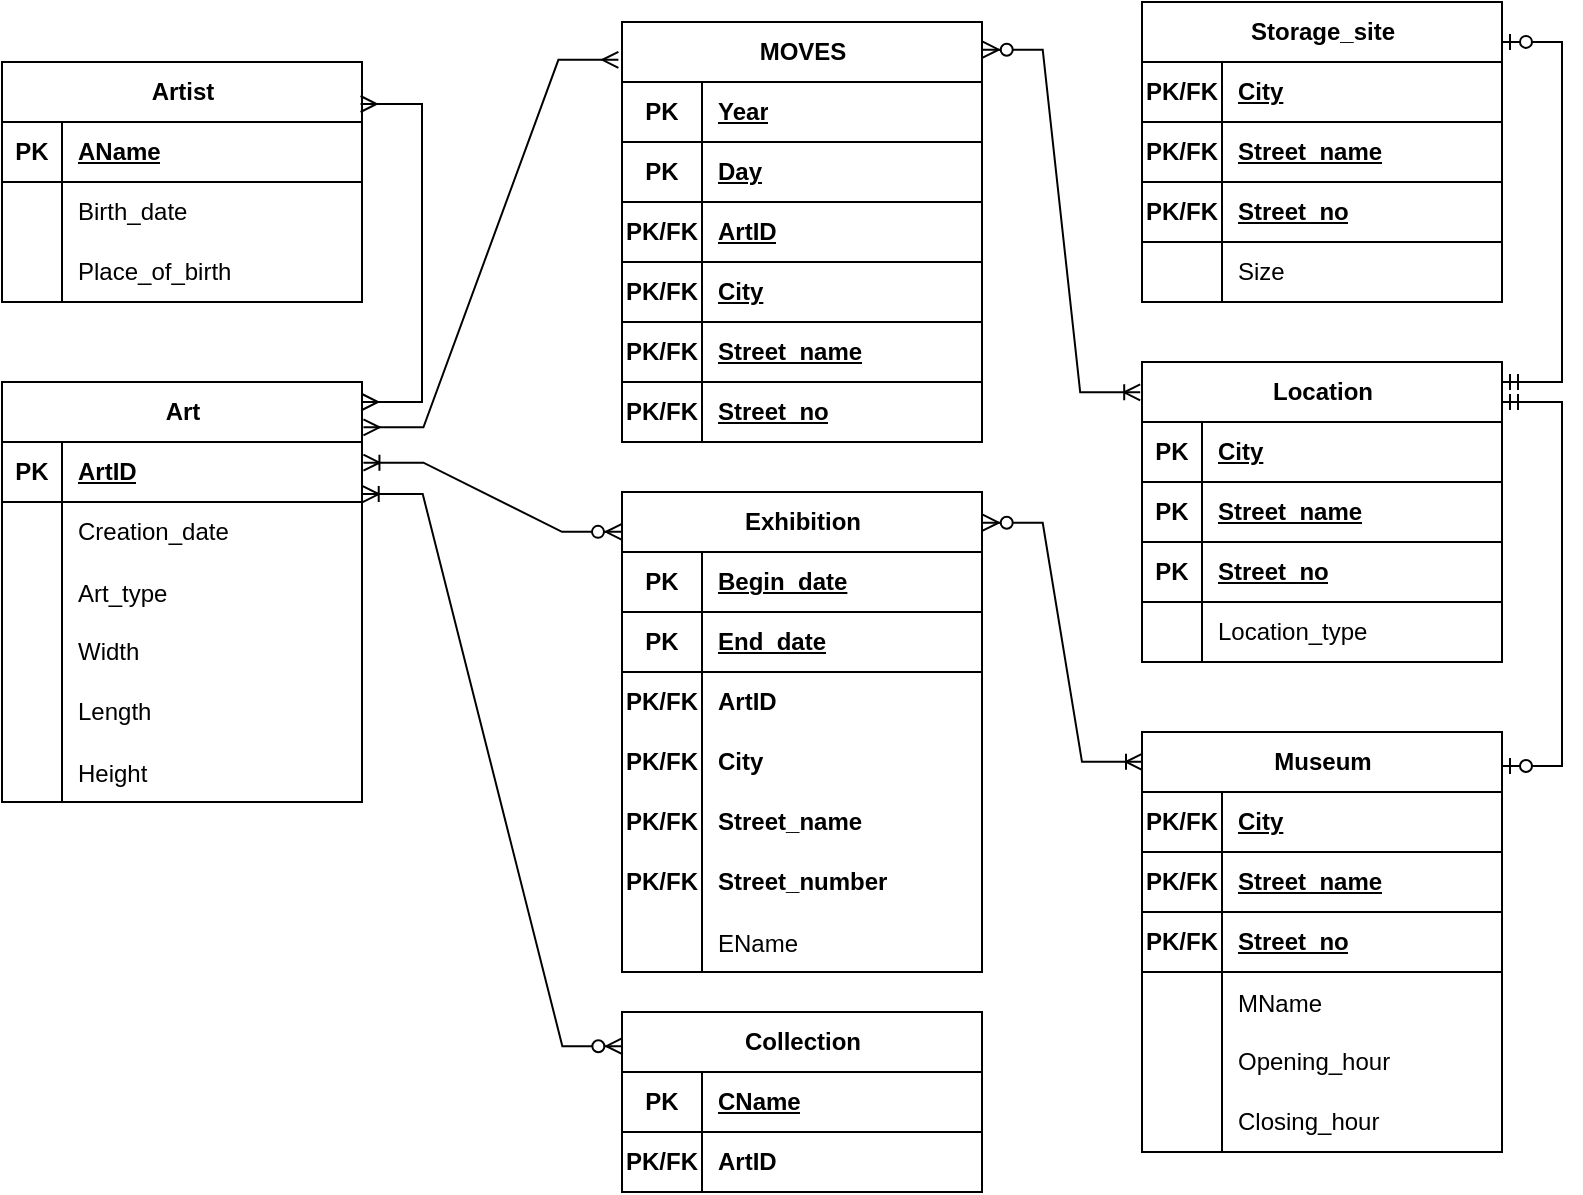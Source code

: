 <mxfile version="21.0.2" type="device"><diagram id="R2lEEEUBdFMjLlhIrx00" name="Page-1"><mxGraphModel dx="1675" dy="957" grid="1" gridSize="10" guides="1" tooltips="1" connect="1" arrows="1" fold="1" page="1" pageScale="1" pageWidth="850" pageHeight="1100" math="0" shadow="0" extFonts="Permanent Marker^https://fonts.googleapis.com/css?family=Permanent+Marker"><root><mxCell id="0"/><mxCell id="1" parent="0"/><mxCell id="SCMcc7ZDyNzQDwNIRmyU-2" value="Art" style="shape=table;startSize=30;container=1;collapsible=1;childLayout=tableLayout;fixedRows=1;rowLines=0;fontStyle=1;align=center;resizeLast=1;html=1;" parent="1" vertex="1"><mxGeometry x="50" y="260" width="180" height="210" as="geometry"/></mxCell><mxCell id="SCMcc7ZDyNzQDwNIRmyU-3" value="" style="shape=tableRow;horizontal=0;startSize=0;swimlaneHead=0;swimlaneBody=0;fillColor=none;collapsible=0;dropTarget=0;points=[[0,0.5],[1,0.5]];portConstraint=eastwest;top=0;left=0;right=0;bottom=1;" parent="SCMcc7ZDyNzQDwNIRmyU-2" vertex="1"><mxGeometry y="30" width="180" height="30" as="geometry"/></mxCell><mxCell id="SCMcc7ZDyNzQDwNIRmyU-4" value="PK" style="shape=partialRectangle;connectable=0;fillColor=none;top=0;left=0;bottom=0;right=0;fontStyle=1;overflow=hidden;whiteSpace=wrap;html=1;" parent="SCMcc7ZDyNzQDwNIRmyU-3" vertex="1"><mxGeometry width="30" height="30" as="geometry"><mxRectangle width="30" height="30" as="alternateBounds"/></mxGeometry></mxCell><mxCell id="SCMcc7ZDyNzQDwNIRmyU-5" value="ArtID" style="shape=partialRectangle;connectable=0;fillColor=none;top=0;left=0;bottom=0;right=0;align=left;spacingLeft=6;fontStyle=5;overflow=hidden;whiteSpace=wrap;html=1;" parent="SCMcc7ZDyNzQDwNIRmyU-3" vertex="1"><mxGeometry x="30" width="150" height="30" as="geometry"><mxRectangle width="150" height="30" as="alternateBounds"/></mxGeometry></mxCell><mxCell id="SCMcc7ZDyNzQDwNIRmyU-9" value="" style="shape=tableRow;horizontal=0;startSize=0;swimlaneHead=0;swimlaneBody=0;fillColor=none;collapsible=0;dropTarget=0;points=[[0,0.5],[1,0.5]];portConstraint=eastwest;top=0;left=0;right=0;bottom=0;" parent="SCMcc7ZDyNzQDwNIRmyU-2" vertex="1"><mxGeometry y="60" width="180" height="30" as="geometry"/></mxCell><mxCell id="SCMcc7ZDyNzQDwNIRmyU-10" value="" style="shape=partialRectangle;connectable=0;fillColor=none;top=0;left=0;bottom=0;right=0;editable=1;overflow=hidden;whiteSpace=wrap;html=1;" parent="SCMcc7ZDyNzQDwNIRmyU-9" vertex="1"><mxGeometry width="30" height="30" as="geometry"><mxRectangle width="30" height="30" as="alternateBounds"/></mxGeometry></mxCell><mxCell id="SCMcc7ZDyNzQDwNIRmyU-11" value="Creation_date" style="shape=partialRectangle;connectable=0;fillColor=none;top=0;left=0;bottom=0;right=0;align=left;spacingLeft=6;overflow=hidden;whiteSpace=wrap;html=1;" parent="SCMcc7ZDyNzQDwNIRmyU-9" vertex="1"><mxGeometry x="30" width="150" height="30" as="geometry"><mxRectangle width="150" height="30" as="alternateBounds"/></mxGeometry></mxCell><mxCell id="8G0rY8Gr3fC_WuvOfnWB-109" value="" style="shape=tableRow;horizontal=0;startSize=0;swimlaneHead=0;swimlaneBody=0;fillColor=none;collapsible=0;dropTarget=0;points=[[0,0.5],[1,0.5]];portConstraint=eastwest;top=0;left=0;right=0;bottom=0;" vertex="1" parent="SCMcc7ZDyNzQDwNIRmyU-2"><mxGeometry y="90" width="180" height="30" as="geometry"/></mxCell><mxCell id="8G0rY8Gr3fC_WuvOfnWB-110" value="" style="shape=partialRectangle;connectable=0;fillColor=none;top=0;left=0;bottom=0;right=0;editable=1;overflow=hidden;" vertex="1" parent="8G0rY8Gr3fC_WuvOfnWB-109"><mxGeometry width="30" height="30" as="geometry"><mxRectangle width="30" height="30" as="alternateBounds"/></mxGeometry></mxCell><mxCell id="8G0rY8Gr3fC_WuvOfnWB-111" value="Art_type" style="shape=partialRectangle;connectable=0;fillColor=none;top=0;left=0;bottom=0;right=0;align=left;spacingLeft=6;overflow=hidden;" vertex="1" parent="8G0rY8Gr3fC_WuvOfnWB-109"><mxGeometry x="30" width="150" height="30" as="geometry"><mxRectangle width="150" height="30" as="alternateBounds"/></mxGeometry></mxCell><mxCell id="SCMcc7ZDyNzQDwNIRmyU-12" value="" style="shape=tableRow;horizontal=0;startSize=0;swimlaneHead=0;swimlaneBody=0;fillColor=none;collapsible=0;dropTarget=0;points=[[0,0.5],[1,0.5]];portConstraint=eastwest;top=0;left=0;right=0;bottom=0;" parent="SCMcc7ZDyNzQDwNIRmyU-2" vertex="1"><mxGeometry y="120" width="180" height="30" as="geometry"/></mxCell><mxCell id="SCMcc7ZDyNzQDwNIRmyU-13" value="" style="shape=partialRectangle;connectable=0;fillColor=none;top=0;left=0;bottom=0;right=0;editable=1;overflow=hidden;whiteSpace=wrap;html=1;" parent="SCMcc7ZDyNzQDwNIRmyU-12" vertex="1"><mxGeometry width="30" height="30" as="geometry"><mxRectangle width="30" height="30" as="alternateBounds"/></mxGeometry></mxCell><mxCell id="SCMcc7ZDyNzQDwNIRmyU-14" value="Width " style="shape=partialRectangle;connectable=0;fillColor=none;top=0;left=0;bottom=0;right=0;align=left;spacingLeft=6;overflow=hidden;whiteSpace=wrap;html=1;" parent="SCMcc7ZDyNzQDwNIRmyU-12" vertex="1"><mxGeometry x="30" width="150" height="30" as="geometry"><mxRectangle width="150" height="30" as="alternateBounds"/></mxGeometry></mxCell><mxCell id="SCMcc7ZDyNzQDwNIRmyU-15" style="shape=tableRow;horizontal=0;startSize=0;swimlaneHead=0;swimlaneBody=0;fillColor=none;collapsible=0;dropTarget=0;points=[[0,0.5],[1,0.5]];portConstraint=eastwest;top=0;left=0;right=0;bottom=0;" parent="SCMcc7ZDyNzQDwNIRmyU-2" vertex="1"><mxGeometry y="150" width="180" height="30" as="geometry"/></mxCell><mxCell id="SCMcc7ZDyNzQDwNIRmyU-16" style="shape=partialRectangle;connectable=0;fillColor=none;top=0;left=0;bottom=0;right=0;editable=1;overflow=hidden;whiteSpace=wrap;html=1;" parent="SCMcc7ZDyNzQDwNIRmyU-15" vertex="1"><mxGeometry width="30" height="30" as="geometry"><mxRectangle width="30" height="30" as="alternateBounds"/></mxGeometry></mxCell><mxCell id="SCMcc7ZDyNzQDwNIRmyU-17" value="Length " style="shape=partialRectangle;connectable=0;fillColor=none;top=0;left=0;bottom=0;right=0;align=left;spacingLeft=6;overflow=hidden;whiteSpace=wrap;html=1;" parent="SCMcc7ZDyNzQDwNIRmyU-15" vertex="1"><mxGeometry x="30" width="150" height="30" as="geometry"><mxRectangle width="150" height="30" as="alternateBounds"/></mxGeometry></mxCell><mxCell id="8G0rY8Gr3fC_WuvOfnWB-113" value="" style="shape=tableRow;horizontal=0;startSize=0;swimlaneHead=0;swimlaneBody=0;fillColor=none;collapsible=0;dropTarget=0;points=[[0,0.5],[1,0.5]];portConstraint=eastwest;top=0;left=0;right=0;bottom=0;" vertex="1" parent="SCMcc7ZDyNzQDwNIRmyU-2"><mxGeometry y="180" width="180" height="30" as="geometry"/></mxCell><mxCell id="8G0rY8Gr3fC_WuvOfnWB-114" value="" style="shape=partialRectangle;connectable=0;fillColor=none;top=0;left=0;bottom=0;right=0;editable=1;overflow=hidden;" vertex="1" parent="8G0rY8Gr3fC_WuvOfnWB-113"><mxGeometry width="30" height="30" as="geometry"><mxRectangle width="30" height="30" as="alternateBounds"/></mxGeometry></mxCell><mxCell id="8G0rY8Gr3fC_WuvOfnWB-115" value="Height" style="shape=partialRectangle;connectable=0;fillColor=none;top=0;left=0;bottom=0;right=0;align=left;spacingLeft=6;overflow=hidden;" vertex="1" parent="8G0rY8Gr3fC_WuvOfnWB-113"><mxGeometry x="30" width="150" height="30" as="geometry"><mxRectangle width="150" height="30" as="alternateBounds"/></mxGeometry></mxCell><mxCell id="SCMcc7ZDyNzQDwNIRmyU-47" value="Artist" style="shape=table;startSize=30;container=1;collapsible=1;childLayout=tableLayout;fixedRows=1;rowLines=0;fontStyle=1;align=center;resizeLast=1;html=1;" parent="1" vertex="1"><mxGeometry x="50" y="100" width="180" height="120" as="geometry"/></mxCell><mxCell id="SCMcc7ZDyNzQDwNIRmyU-48" value="" style="shape=tableRow;horizontal=0;startSize=0;swimlaneHead=0;swimlaneBody=0;fillColor=none;collapsible=0;dropTarget=0;points=[[0,0.5],[1,0.5]];portConstraint=eastwest;top=0;left=0;right=0;bottom=1;" parent="SCMcc7ZDyNzQDwNIRmyU-47" vertex="1"><mxGeometry y="30" width="180" height="30" as="geometry"/></mxCell><mxCell id="SCMcc7ZDyNzQDwNIRmyU-49" value="PK" style="shape=partialRectangle;connectable=0;fillColor=none;top=0;left=0;bottom=0;right=0;fontStyle=1;overflow=hidden;whiteSpace=wrap;html=1;" parent="SCMcc7ZDyNzQDwNIRmyU-48" vertex="1"><mxGeometry width="30" height="30" as="geometry"><mxRectangle width="30" height="30" as="alternateBounds"/></mxGeometry></mxCell><mxCell id="SCMcc7ZDyNzQDwNIRmyU-50" value="AName" style="shape=partialRectangle;connectable=0;fillColor=none;top=0;left=0;bottom=0;right=0;align=left;spacingLeft=6;fontStyle=5;overflow=hidden;whiteSpace=wrap;html=1;" parent="SCMcc7ZDyNzQDwNIRmyU-48" vertex="1"><mxGeometry x="30" width="150" height="30" as="geometry"><mxRectangle width="150" height="30" as="alternateBounds"/></mxGeometry></mxCell><mxCell id="SCMcc7ZDyNzQDwNIRmyU-51" value="" style="shape=tableRow;horizontal=0;startSize=0;swimlaneHead=0;swimlaneBody=0;fillColor=none;collapsible=0;dropTarget=0;points=[[0,0.5],[1,0.5]];portConstraint=eastwest;top=0;left=0;right=0;bottom=0;" parent="SCMcc7ZDyNzQDwNIRmyU-47" vertex="1"><mxGeometry y="60" width="180" height="30" as="geometry"/></mxCell><mxCell id="SCMcc7ZDyNzQDwNIRmyU-52" value="" style="shape=partialRectangle;connectable=0;fillColor=none;top=0;left=0;bottom=0;right=0;editable=1;overflow=hidden;whiteSpace=wrap;html=1;" parent="SCMcc7ZDyNzQDwNIRmyU-51" vertex="1"><mxGeometry width="30" height="30" as="geometry"><mxRectangle width="30" height="30" as="alternateBounds"/></mxGeometry></mxCell><mxCell id="SCMcc7ZDyNzQDwNIRmyU-53" value="Birth_date" style="shape=partialRectangle;connectable=0;fillColor=none;top=0;left=0;bottom=0;right=0;align=left;spacingLeft=6;overflow=hidden;whiteSpace=wrap;html=1;" parent="SCMcc7ZDyNzQDwNIRmyU-51" vertex="1"><mxGeometry x="30" width="150" height="30" as="geometry"><mxRectangle width="150" height="30" as="alternateBounds"/></mxGeometry></mxCell><mxCell id="SCMcc7ZDyNzQDwNIRmyU-54" value="" style="shape=tableRow;horizontal=0;startSize=0;swimlaneHead=0;swimlaneBody=0;fillColor=none;collapsible=0;dropTarget=0;points=[[0,0.5],[1,0.5]];portConstraint=eastwest;top=0;left=0;right=0;bottom=0;" parent="SCMcc7ZDyNzQDwNIRmyU-47" vertex="1"><mxGeometry y="90" width="180" height="30" as="geometry"/></mxCell><mxCell id="SCMcc7ZDyNzQDwNIRmyU-55" value="" style="shape=partialRectangle;connectable=0;fillColor=none;top=0;left=0;bottom=0;right=0;editable=1;overflow=hidden;whiteSpace=wrap;html=1;" parent="SCMcc7ZDyNzQDwNIRmyU-54" vertex="1"><mxGeometry width="30" height="30" as="geometry"><mxRectangle width="30" height="30" as="alternateBounds"/></mxGeometry></mxCell><mxCell id="SCMcc7ZDyNzQDwNIRmyU-56" value="Place_of_birth" style="shape=partialRectangle;connectable=0;fillColor=none;top=0;left=0;bottom=0;right=0;align=left;spacingLeft=6;overflow=hidden;whiteSpace=wrap;html=1;" parent="SCMcc7ZDyNzQDwNIRmyU-54" vertex="1"><mxGeometry x="30" width="150" height="30" as="geometry"><mxRectangle width="150" height="30" as="alternateBounds"/></mxGeometry></mxCell><mxCell id="SCMcc7ZDyNzQDwNIRmyU-60" value="Collection" style="shape=table;startSize=30;container=1;collapsible=1;childLayout=tableLayout;fixedRows=1;rowLines=0;fontStyle=1;align=center;resizeLast=1;html=1;" parent="1" vertex="1"><mxGeometry x="360" y="575" width="180" height="90" as="geometry"/></mxCell><mxCell id="SCMcc7ZDyNzQDwNIRmyU-61" value="" style="shape=tableRow;horizontal=0;startSize=0;swimlaneHead=0;swimlaneBody=0;fillColor=none;collapsible=0;dropTarget=0;points=[[0,0.5],[1,0.5]];portConstraint=eastwest;top=0;left=0;right=0;bottom=1;" parent="SCMcc7ZDyNzQDwNIRmyU-60" vertex="1"><mxGeometry y="30" width="180" height="30" as="geometry"/></mxCell><mxCell id="SCMcc7ZDyNzQDwNIRmyU-62" value="PK" style="shape=partialRectangle;connectable=0;fillColor=none;top=0;left=0;bottom=0;right=0;fontStyle=1;overflow=hidden;whiteSpace=wrap;html=1;" parent="SCMcc7ZDyNzQDwNIRmyU-61" vertex="1"><mxGeometry width="40" height="30" as="geometry"><mxRectangle width="40" height="30" as="alternateBounds"/></mxGeometry></mxCell><mxCell id="SCMcc7ZDyNzQDwNIRmyU-63" value="CName" style="shape=partialRectangle;connectable=0;fillColor=none;top=0;left=0;bottom=0;right=0;align=left;spacingLeft=6;fontStyle=5;overflow=hidden;whiteSpace=wrap;html=1;" parent="SCMcc7ZDyNzQDwNIRmyU-61" vertex="1"><mxGeometry x="40" width="140" height="30" as="geometry"><mxRectangle width="140" height="30" as="alternateBounds"/></mxGeometry></mxCell><mxCell id="8G0rY8Gr3fC_WuvOfnWB-49" value="" style="shape=tableRow;horizontal=0;startSize=0;swimlaneHead=0;swimlaneBody=0;fillColor=none;collapsible=0;dropTarget=0;points=[[0,0.5],[1,0.5]];portConstraint=eastwest;top=0;left=0;right=0;bottom=0;" vertex="1" parent="SCMcc7ZDyNzQDwNIRmyU-60"><mxGeometry y="60" width="180" height="30" as="geometry"/></mxCell><mxCell id="8G0rY8Gr3fC_WuvOfnWB-50" value="&lt;b&gt;PK/FK&lt;/b&gt;" style="shape=partialRectangle;connectable=0;fillColor=none;top=0;left=0;bottom=0;right=0;fontStyle=0;overflow=hidden;whiteSpace=wrap;html=1;" vertex="1" parent="8G0rY8Gr3fC_WuvOfnWB-49"><mxGeometry width="40" height="30" as="geometry"><mxRectangle width="40" height="30" as="alternateBounds"/></mxGeometry></mxCell><mxCell id="8G0rY8Gr3fC_WuvOfnWB-51" value="&lt;b&gt;ArtID&lt;/b&gt;" style="shape=partialRectangle;connectable=0;fillColor=none;top=0;left=0;bottom=0;right=0;align=left;spacingLeft=6;fontStyle=0;overflow=hidden;whiteSpace=wrap;html=1;" vertex="1" parent="8G0rY8Gr3fC_WuvOfnWB-49"><mxGeometry x="40" width="140" height="30" as="geometry"><mxRectangle width="140" height="30" as="alternateBounds"/></mxGeometry></mxCell><mxCell id="SCMcc7ZDyNzQDwNIRmyU-73" value="Museum" style="shape=table;startSize=30;container=1;collapsible=1;childLayout=tableLayout;fixedRows=1;rowLines=0;fontStyle=1;align=center;resizeLast=1;html=1;" parent="1" vertex="1"><mxGeometry x="620" y="435" width="180" height="210" as="geometry"/></mxCell><mxCell id="8G0rY8Gr3fC_WuvOfnWB-130" value="" style="shape=tableRow;horizontal=0;startSize=0;swimlaneHead=0;swimlaneBody=0;fillColor=none;collapsible=0;dropTarget=0;points=[[0,0.5],[1,0.5]];portConstraint=eastwest;top=0;left=0;right=0;bottom=1;" vertex="1" parent="SCMcc7ZDyNzQDwNIRmyU-73"><mxGeometry y="30" width="180" height="30" as="geometry"/></mxCell><mxCell id="8G0rY8Gr3fC_WuvOfnWB-131" value="PK/FK" style="shape=partialRectangle;connectable=0;fillColor=none;top=0;left=0;bottom=0;right=0;fontStyle=1;overflow=hidden;whiteSpace=wrap;html=1;" vertex="1" parent="8G0rY8Gr3fC_WuvOfnWB-130"><mxGeometry width="40" height="30" as="geometry"><mxRectangle width="40" height="30" as="alternateBounds"/></mxGeometry></mxCell><mxCell id="8G0rY8Gr3fC_WuvOfnWB-132" value="City" style="shape=partialRectangle;connectable=0;fillColor=none;top=0;left=0;bottom=0;right=0;align=left;spacingLeft=6;fontStyle=5;overflow=hidden;whiteSpace=wrap;html=1;" vertex="1" parent="8G0rY8Gr3fC_WuvOfnWB-130"><mxGeometry x="40" width="140" height="30" as="geometry"><mxRectangle width="140" height="30" as="alternateBounds"/></mxGeometry></mxCell><mxCell id="8G0rY8Gr3fC_WuvOfnWB-133" value="" style="shape=tableRow;horizontal=0;startSize=0;swimlaneHead=0;swimlaneBody=0;fillColor=none;collapsible=0;dropTarget=0;points=[[0,0.5],[1,0.5]];portConstraint=eastwest;top=0;left=0;right=0;bottom=1;" vertex="1" parent="SCMcc7ZDyNzQDwNIRmyU-73"><mxGeometry y="60" width="180" height="30" as="geometry"/></mxCell><mxCell id="8G0rY8Gr3fC_WuvOfnWB-134" value="PK/FK" style="shape=partialRectangle;connectable=0;fillColor=none;top=0;left=0;bottom=0;right=0;fontStyle=1;overflow=hidden;whiteSpace=wrap;html=1;" vertex="1" parent="8G0rY8Gr3fC_WuvOfnWB-133"><mxGeometry width="40" height="30" as="geometry"><mxRectangle width="40" height="30" as="alternateBounds"/></mxGeometry></mxCell><mxCell id="8G0rY8Gr3fC_WuvOfnWB-135" value="Street_name" style="shape=partialRectangle;connectable=0;fillColor=none;top=0;left=0;bottom=0;right=0;align=left;spacingLeft=6;fontStyle=5;overflow=hidden;whiteSpace=wrap;html=1;" vertex="1" parent="8G0rY8Gr3fC_WuvOfnWB-133"><mxGeometry x="40" width="140" height="30" as="geometry"><mxRectangle width="140" height="30" as="alternateBounds"/></mxGeometry></mxCell><mxCell id="8G0rY8Gr3fC_WuvOfnWB-136" value="" style="shape=tableRow;horizontal=0;startSize=0;swimlaneHead=0;swimlaneBody=0;fillColor=none;collapsible=0;dropTarget=0;points=[[0,0.5],[1,0.5]];portConstraint=eastwest;top=0;left=0;right=0;bottom=1;" vertex="1" parent="SCMcc7ZDyNzQDwNIRmyU-73"><mxGeometry y="90" width="180" height="30" as="geometry"/></mxCell><mxCell id="8G0rY8Gr3fC_WuvOfnWB-137" value="PK/FK" style="shape=partialRectangle;connectable=0;fillColor=none;top=0;left=0;bottom=0;right=0;fontStyle=1;overflow=hidden;whiteSpace=wrap;html=1;" vertex="1" parent="8G0rY8Gr3fC_WuvOfnWB-136"><mxGeometry width="40" height="30" as="geometry"><mxRectangle width="40" height="30" as="alternateBounds"/></mxGeometry></mxCell><mxCell id="8G0rY8Gr3fC_WuvOfnWB-138" value="Street_no" style="shape=partialRectangle;connectable=0;fillColor=none;top=0;left=0;bottom=0;right=0;align=left;spacingLeft=6;fontStyle=5;overflow=hidden;whiteSpace=wrap;html=1;" vertex="1" parent="8G0rY8Gr3fC_WuvOfnWB-136"><mxGeometry x="40" width="140" height="30" as="geometry"><mxRectangle width="140" height="30" as="alternateBounds"/></mxGeometry></mxCell><mxCell id="8G0rY8Gr3fC_WuvOfnWB-139" value="" style="shape=tableRow;horizontal=0;startSize=0;swimlaneHead=0;swimlaneBody=0;fillColor=none;collapsible=0;dropTarget=0;points=[[0,0.5],[1,0.5]];portConstraint=eastwest;top=0;left=0;right=0;bottom=0;" vertex="1" parent="SCMcc7ZDyNzQDwNIRmyU-73"><mxGeometry y="120" width="180" height="30" as="geometry"/></mxCell><mxCell id="8G0rY8Gr3fC_WuvOfnWB-140" value="" style="shape=partialRectangle;connectable=0;fillColor=none;top=0;left=0;bottom=0;right=0;editable=1;overflow=hidden;" vertex="1" parent="8G0rY8Gr3fC_WuvOfnWB-139"><mxGeometry width="40" height="30" as="geometry"><mxRectangle width="40" height="30" as="alternateBounds"/></mxGeometry></mxCell><mxCell id="8G0rY8Gr3fC_WuvOfnWB-141" value="MName" style="shape=partialRectangle;connectable=0;fillColor=none;top=0;left=0;bottom=0;right=0;align=left;spacingLeft=6;overflow=hidden;" vertex="1" parent="8G0rY8Gr3fC_WuvOfnWB-139"><mxGeometry x="40" width="140" height="30" as="geometry"><mxRectangle width="140" height="30" as="alternateBounds"/></mxGeometry></mxCell><mxCell id="SCMcc7ZDyNzQDwNIRmyU-77" value="" style="shape=tableRow;horizontal=0;startSize=0;swimlaneHead=0;swimlaneBody=0;fillColor=none;collapsible=0;dropTarget=0;points=[[0,0.5],[1,0.5]];portConstraint=eastwest;top=0;left=0;right=0;bottom=0;" parent="SCMcc7ZDyNzQDwNIRmyU-73" vertex="1"><mxGeometry y="150" width="180" height="30" as="geometry"/></mxCell><mxCell id="SCMcc7ZDyNzQDwNIRmyU-78" value="" style="shape=partialRectangle;connectable=0;fillColor=none;top=0;left=0;bottom=0;right=0;editable=1;overflow=hidden;whiteSpace=wrap;html=1;" parent="SCMcc7ZDyNzQDwNIRmyU-77" vertex="1"><mxGeometry width="40" height="30" as="geometry"><mxRectangle width="40" height="30" as="alternateBounds"/></mxGeometry></mxCell><mxCell id="SCMcc7ZDyNzQDwNIRmyU-79" value="Opening_hour" style="shape=partialRectangle;connectable=0;fillColor=none;top=0;left=0;bottom=0;right=0;align=left;spacingLeft=6;overflow=hidden;whiteSpace=wrap;html=1;" parent="SCMcc7ZDyNzQDwNIRmyU-77" vertex="1"><mxGeometry x="40" width="140" height="30" as="geometry"><mxRectangle width="140" height="30" as="alternateBounds"/></mxGeometry></mxCell><mxCell id="sI95oCPAPTRUtbbA4Ruk-24" style="shape=tableRow;horizontal=0;startSize=0;swimlaneHead=0;swimlaneBody=0;fillColor=none;collapsible=0;dropTarget=0;points=[[0,0.5],[1,0.5]];portConstraint=eastwest;top=0;left=0;right=0;bottom=0;" parent="SCMcc7ZDyNzQDwNIRmyU-73" vertex="1"><mxGeometry y="180" width="180" height="30" as="geometry"/></mxCell><mxCell id="sI95oCPAPTRUtbbA4Ruk-25" style="shape=partialRectangle;connectable=0;fillColor=none;top=0;left=0;bottom=0;right=0;editable=1;overflow=hidden;whiteSpace=wrap;html=1;" parent="sI95oCPAPTRUtbbA4Ruk-24" vertex="1"><mxGeometry width="40" height="30" as="geometry"><mxRectangle width="40" height="30" as="alternateBounds"/></mxGeometry></mxCell><mxCell id="sI95oCPAPTRUtbbA4Ruk-26" value="Closing_hour" style="shape=partialRectangle;connectable=0;fillColor=none;top=0;left=0;bottom=0;right=0;align=left;spacingLeft=6;overflow=hidden;whiteSpace=wrap;html=1;" parent="sI95oCPAPTRUtbbA4Ruk-24" vertex="1"><mxGeometry x="40" width="140" height="30" as="geometry"><mxRectangle width="140" height="30" as="alternateBounds"/></mxGeometry></mxCell><mxCell id="SCMcc7ZDyNzQDwNIRmyU-86" value="Exhibition" style="shape=table;startSize=30;container=1;collapsible=1;childLayout=tableLayout;fixedRows=1;rowLines=0;fontStyle=1;align=center;resizeLast=1;html=1;" parent="1" vertex="1"><mxGeometry x="360" y="315" width="180" height="240" as="geometry"/></mxCell><mxCell id="8G0rY8Gr3fC_WuvOfnWB-43" value="" style="shape=tableRow;horizontal=0;startSize=0;swimlaneHead=0;swimlaneBody=0;fillColor=none;collapsible=0;dropTarget=0;points=[[0,0.5],[1,0.5]];portConstraint=eastwest;top=0;left=0;right=0;bottom=1;" vertex="1" parent="SCMcc7ZDyNzQDwNIRmyU-86"><mxGeometry y="30" width="180" height="30" as="geometry"/></mxCell><mxCell id="8G0rY8Gr3fC_WuvOfnWB-44" value="PK" style="shape=partialRectangle;connectable=0;fillColor=none;top=0;left=0;bottom=0;right=0;fontStyle=1;overflow=hidden;whiteSpace=wrap;html=1;" vertex="1" parent="8G0rY8Gr3fC_WuvOfnWB-43"><mxGeometry width="40" height="30" as="geometry"><mxRectangle width="40" height="30" as="alternateBounds"/></mxGeometry></mxCell><mxCell id="8G0rY8Gr3fC_WuvOfnWB-45" value="Begin_date" style="shape=partialRectangle;connectable=0;fillColor=none;top=0;left=0;bottom=0;right=0;align=left;spacingLeft=6;fontStyle=5;overflow=hidden;whiteSpace=wrap;html=1;" vertex="1" parent="8G0rY8Gr3fC_WuvOfnWB-43"><mxGeometry x="40" width="140" height="30" as="geometry"><mxRectangle width="140" height="30" as="alternateBounds"/></mxGeometry></mxCell><mxCell id="8G0rY8Gr3fC_WuvOfnWB-46" value="" style="shape=tableRow;horizontal=0;startSize=0;swimlaneHead=0;swimlaneBody=0;fillColor=none;collapsible=0;dropTarget=0;points=[[0,0.5],[1,0.5]];portConstraint=eastwest;top=0;left=0;right=0;bottom=1;" vertex="1" parent="SCMcc7ZDyNzQDwNIRmyU-86"><mxGeometry y="60" width="180" height="30" as="geometry"/></mxCell><mxCell id="8G0rY8Gr3fC_WuvOfnWB-47" value="PK" style="shape=partialRectangle;connectable=0;fillColor=none;top=0;left=0;bottom=0;right=0;fontStyle=1;overflow=hidden;whiteSpace=wrap;html=1;" vertex="1" parent="8G0rY8Gr3fC_WuvOfnWB-46"><mxGeometry width="40" height="30" as="geometry"><mxRectangle width="40" height="30" as="alternateBounds"/></mxGeometry></mxCell><mxCell id="8G0rY8Gr3fC_WuvOfnWB-48" value="End_date" style="shape=partialRectangle;connectable=0;fillColor=none;top=0;left=0;bottom=0;right=0;align=left;spacingLeft=6;fontStyle=5;overflow=hidden;whiteSpace=wrap;html=1;" vertex="1" parent="8G0rY8Gr3fC_WuvOfnWB-46"><mxGeometry x="40" width="140" height="30" as="geometry"><mxRectangle width="140" height="30" as="alternateBounds"/></mxGeometry></mxCell><mxCell id="8G0rY8Gr3fC_WuvOfnWB-22" value="" style="shape=tableRow;horizontal=0;startSize=0;swimlaneHead=0;swimlaneBody=0;fillColor=none;collapsible=0;dropTarget=0;points=[[0,0.5],[1,0.5]];portConstraint=eastwest;top=0;left=0;right=0;bottom=0;" vertex="1" parent="SCMcc7ZDyNzQDwNIRmyU-86"><mxGeometry y="90" width="180" height="30" as="geometry"/></mxCell><mxCell id="8G0rY8Gr3fC_WuvOfnWB-23" value="PK/FK" style="shape=partialRectangle;connectable=0;fillColor=none;top=0;left=0;bottom=0;right=0;fontStyle=1;overflow=hidden;whiteSpace=wrap;html=1;" vertex="1" parent="8G0rY8Gr3fC_WuvOfnWB-22"><mxGeometry width="40" height="30" as="geometry"><mxRectangle width="40" height="30" as="alternateBounds"/></mxGeometry></mxCell><mxCell id="8G0rY8Gr3fC_WuvOfnWB-24" value="&lt;b&gt;ArtID&lt;/b&gt;" style="shape=partialRectangle;connectable=0;fillColor=none;top=0;left=0;bottom=0;right=0;align=left;spacingLeft=6;fontStyle=0;overflow=hidden;whiteSpace=wrap;html=1;" vertex="1" parent="8G0rY8Gr3fC_WuvOfnWB-22"><mxGeometry x="40" width="140" height="30" as="geometry"><mxRectangle width="140" height="30" as="alternateBounds"/></mxGeometry></mxCell><mxCell id="8G0rY8Gr3fC_WuvOfnWB-13" value="" style="shape=tableRow;horizontal=0;startSize=0;swimlaneHead=0;swimlaneBody=0;fillColor=none;collapsible=0;dropTarget=0;points=[[0,0.5],[1,0.5]];portConstraint=eastwest;top=0;left=0;right=0;bottom=0;" vertex="1" parent="SCMcc7ZDyNzQDwNIRmyU-86"><mxGeometry y="120" width="180" height="30" as="geometry"/></mxCell><mxCell id="8G0rY8Gr3fC_WuvOfnWB-14" value="&lt;b&gt;PK/FK&lt;/b&gt;" style="shape=partialRectangle;connectable=0;fillColor=none;top=0;left=0;bottom=0;right=0;fontStyle=0;overflow=hidden;whiteSpace=wrap;html=1;" vertex="1" parent="8G0rY8Gr3fC_WuvOfnWB-13"><mxGeometry width="40" height="30" as="geometry"><mxRectangle width="40" height="30" as="alternateBounds"/></mxGeometry></mxCell><mxCell id="8G0rY8Gr3fC_WuvOfnWB-15" value="&lt;b&gt;City&lt;/b&gt;" style="shape=partialRectangle;connectable=0;fillColor=none;top=0;left=0;bottom=0;right=0;align=left;spacingLeft=6;fontStyle=0;overflow=hidden;whiteSpace=wrap;html=1;" vertex="1" parent="8G0rY8Gr3fC_WuvOfnWB-13"><mxGeometry x="40" width="140" height="30" as="geometry"><mxRectangle width="140" height="30" as="alternateBounds"/></mxGeometry></mxCell><mxCell id="8G0rY8Gr3fC_WuvOfnWB-40" value="" style="shape=tableRow;horizontal=0;startSize=0;swimlaneHead=0;swimlaneBody=0;fillColor=none;collapsible=0;dropTarget=0;points=[[0,0.5],[1,0.5]];portConstraint=eastwest;top=0;left=0;right=0;bottom=0;" vertex="1" parent="SCMcc7ZDyNzQDwNIRmyU-86"><mxGeometry y="150" width="180" height="30" as="geometry"/></mxCell><mxCell id="8G0rY8Gr3fC_WuvOfnWB-41" value="&lt;b&gt;PK/FK&lt;/b&gt;" style="shape=partialRectangle;connectable=0;fillColor=none;top=0;left=0;bottom=0;right=0;fontStyle=0;overflow=hidden;whiteSpace=wrap;html=1;" vertex="1" parent="8G0rY8Gr3fC_WuvOfnWB-40"><mxGeometry width="40" height="30" as="geometry"><mxRectangle width="40" height="30" as="alternateBounds"/></mxGeometry></mxCell><mxCell id="8G0rY8Gr3fC_WuvOfnWB-42" value="&lt;b&gt;Street_name&lt;/b&gt;" style="shape=partialRectangle;connectable=0;fillColor=none;top=0;left=0;bottom=0;right=0;align=left;spacingLeft=6;fontStyle=0;overflow=hidden;whiteSpace=wrap;html=1;" vertex="1" parent="8G0rY8Gr3fC_WuvOfnWB-40"><mxGeometry x="40" width="140" height="30" as="geometry"><mxRectangle width="140" height="30" as="alternateBounds"/></mxGeometry></mxCell><mxCell id="8G0rY8Gr3fC_WuvOfnWB-37" value="" style="shape=tableRow;horizontal=0;startSize=0;swimlaneHead=0;swimlaneBody=0;fillColor=none;collapsible=0;dropTarget=0;points=[[0,0.5],[1,0.5]];portConstraint=eastwest;top=0;left=0;right=0;bottom=0;" vertex="1" parent="SCMcc7ZDyNzQDwNIRmyU-86"><mxGeometry y="180" width="180" height="30" as="geometry"/></mxCell><mxCell id="8G0rY8Gr3fC_WuvOfnWB-38" value="&lt;b&gt;PK/FK&lt;/b&gt;" style="shape=partialRectangle;connectable=0;fillColor=none;top=0;left=0;bottom=0;right=0;fontStyle=0;overflow=hidden;whiteSpace=wrap;html=1;" vertex="1" parent="8G0rY8Gr3fC_WuvOfnWB-37"><mxGeometry width="40" height="30" as="geometry"><mxRectangle width="40" height="30" as="alternateBounds"/></mxGeometry></mxCell><mxCell id="8G0rY8Gr3fC_WuvOfnWB-39" value="&lt;b&gt;Street_number&lt;/b&gt;" style="shape=partialRectangle;connectable=0;fillColor=none;top=0;left=0;bottom=0;right=0;align=left;spacingLeft=6;fontStyle=0;overflow=hidden;whiteSpace=wrap;html=1;" vertex="1" parent="8G0rY8Gr3fC_WuvOfnWB-37"><mxGeometry x="40" width="140" height="30" as="geometry"><mxRectangle width="140" height="30" as="alternateBounds"/></mxGeometry></mxCell><mxCell id="8G0rY8Gr3fC_WuvOfnWB-25" value="" style="shape=tableRow;horizontal=0;startSize=0;swimlaneHead=0;swimlaneBody=0;fillColor=none;collapsible=0;dropTarget=0;points=[[0,0.5],[1,0.5]];portConstraint=eastwest;top=0;left=0;right=0;bottom=0;" vertex="1" parent="SCMcc7ZDyNzQDwNIRmyU-86"><mxGeometry y="210" width="180" height="30" as="geometry"/></mxCell><mxCell id="8G0rY8Gr3fC_WuvOfnWB-26" value="" style="shape=partialRectangle;connectable=0;fillColor=none;top=0;left=0;bottom=0;right=0;editable=1;overflow=hidden;" vertex="1" parent="8G0rY8Gr3fC_WuvOfnWB-25"><mxGeometry width="40" height="30" as="geometry"><mxRectangle width="40" height="30" as="alternateBounds"/></mxGeometry></mxCell><mxCell id="8G0rY8Gr3fC_WuvOfnWB-27" value="EName" style="shape=partialRectangle;connectable=0;fillColor=none;top=0;left=0;bottom=0;right=0;align=left;spacingLeft=6;overflow=hidden;" vertex="1" parent="8G0rY8Gr3fC_WuvOfnWB-25"><mxGeometry x="40" width="140" height="30" as="geometry"><mxRectangle width="140" height="30" as="alternateBounds"/></mxGeometry></mxCell><mxCell id="SCMcc7ZDyNzQDwNIRmyU-112" value="Storage_site" style="shape=table;startSize=30;container=1;collapsible=1;childLayout=tableLayout;fixedRows=1;rowLines=0;fontStyle=1;align=center;resizeLast=1;html=1;" parent="1" vertex="1"><mxGeometry x="620" y="70" width="180" height="150" as="geometry"/></mxCell><mxCell id="8G0rY8Gr3fC_WuvOfnWB-121" value="" style="shape=tableRow;horizontal=0;startSize=0;swimlaneHead=0;swimlaneBody=0;fillColor=none;collapsible=0;dropTarget=0;points=[[0,0.5],[1,0.5]];portConstraint=eastwest;top=0;left=0;right=0;bottom=1;" vertex="1" parent="SCMcc7ZDyNzQDwNIRmyU-112"><mxGeometry y="30" width="180" height="30" as="geometry"/></mxCell><mxCell id="8G0rY8Gr3fC_WuvOfnWB-122" value="PK/FK" style="shape=partialRectangle;connectable=0;fillColor=none;top=0;left=0;bottom=0;right=0;fontStyle=1;overflow=hidden;whiteSpace=wrap;html=1;" vertex="1" parent="8G0rY8Gr3fC_WuvOfnWB-121"><mxGeometry width="40" height="30" as="geometry"><mxRectangle width="40" height="30" as="alternateBounds"/></mxGeometry></mxCell><mxCell id="8G0rY8Gr3fC_WuvOfnWB-123" value="City" style="shape=partialRectangle;connectable=0;fillColor=none;top=0;left=0;bottom=0;right=0;align=left;spacingLeft=6;fontStyle=5;overflow=hidden;whiteSpace=wrap;html=1;" vertex="1" parent="8G0rY8Gr3fC_WuvOfnWB-121"><mxGeometry x="40" width="140" height="30" as="geometry"><mxRectangle width="140" height="30" as="alternateBounds"/></mxGeometry></mxCell><mxCell id="8G0rY8Gr3fC_WuvOfnWB-124" value="" style="shape=tableRow;horizontal=0;startSize=0;swimlaneHead=0;swimlaneBody=0;fillColor=none;collapsible=0;dropTarget=0;points=[[0,0.5],[1,0.5]];portConstraint=eastwest;top=0;left=0;right=0;bottom=1;" vertex="1" parent="SCMcc7ZDyNzQDwNIRmyU-112"><mxGeometry y="60" width="180" height="30" as="geometry"/></mxCell><mxCell id="8G0rY8Gr3fC_WuvOfnWB-125" value="PK/FK" style="shape=partialRectangle;connectable=0;fillColor=none;top=0;left=0;bottom=0;right=0;fontStyle=1;overflow=hidden;whiteSpace=wrap;html=1;" vertex="1" parent="8G0rY8Gr3fC_WuvOfnWB-124"><mxGeometry width="40" height="30" as="geometry"><mxRectangle width="40" height="30" as="alternateBounds"/></mxGeometry></mxCell><mxCell id="8G0rY8Gr3fC_WuvOfnWB-126" value="Street_name" style="shape=partialRectangle;connectable=0;fillColor=none;top=0;left=0;bottom=0;right=0;align=left;spacingLeft=6;fontStyle=5;overflow=hidden;whiteSpace=wrap;html=1;" vertex="1" parent="8G0rY8Gr3fC_WuvOfnWB-124"><mxGeometry x="40" width="140" height="30" as="geometry"><mxRectangle width="140" height="30" as="alternateBounds"/></mxGeometry></mxCell><mxCell id="8G0rY8Gr3fC_WuvOfnWB-127" value="" style="shape=tableRow;horizontal=0;startSize=0;swimlaneHead=0;swimlaneBody=0;fillColor=none;collapsible=0;dropTarget=0;points=[[0,0.5],[1,0.5]];portConstraint=eastwest;top=0;left=0;right=0;bottom=1;" vertex="1" parent="SCMcc7ZDyNzQDwNIRmyU-112"><mxGeometry y="90" width="180" height="30" as="geometry"/></mxCell><mxCell id="8G0rY8Gr3fC_WuvOfnWB-128" value="PK/FK" style="shape=partialRectangle;connectable=0;fillColor=none;top=0;left=0;bottom=0;right=0;fontStyle=1;overflow=hidden;whiteSpace=wrap;html=1;" vertex="1" parent="8G0rY8Gr3fC_WuvOfnWB-127"><mxGeometry width="40" height="30" as="geometry"><mxRectangle width="40" height="30" as="alternateBounds"/></mxGeometry></mxCell><mxCell id="8G0rY8Gr3fC_WuvOfnWB-129" value="Street_no" style="shape=partialRectangle;connectable=0;fillColor=none;top=0;left=0;bottom=0;right=0;align=left;spacingLeft=6;fontStyle=5;overflow=hidden;whiteSpace=wrap;html=1;" vertex="1" parent="8G0rY8Gr3fC_WuvOfnWB-127"><mxGeometry x="40" width="140" height="30" as="geometry"><mxRectangle width="140" height="30" as="alternateBounds"/></mxGeometry></mxCell><mxCell id="SCMcc7ZDyNzQDwNIRmyU-116" value="" style="shape=tableRow;horizontal=0;startSize=0;swimlaneHead=0;swimlaneBody=0;fillColor=none;collapsible=0;dropTarget=0;points=[[0,0.5],[1,0.5]];portConstraint=eastwest;top=0;left=0;right=0;bottom=0;" parent="SCMcc7ZDyNzQDwNIRmyU-112" vertex="1"><mxGeometry y="120" width="180" height="30" as="geometry"/></mxCell><mxCell id="SCMcc7ZDyNzQDwNIRmyU-117" value="" style="shape=partialRectangle;connectable=0;fillColor=none;top=0;left=0;bottom=0;right=0;editable=1;overflow=hidden;whiteSpace=wrap;html=1;" parent="SCMcc7ZDyNzQDwNIRmyU-116" vertex="1"><mxGeometry width="40" height="30" as="geometry"><mxRectangle width="40" height="30" as="alternateBounds"/></mxGeometry></mxCell><mxCell id="SCMcc7ZDyNzQDwNIRmyU-118" value="Size" style="shape=partialRectangle;connectable=0;fillColor=none;top=0;left=0;bottom=0;right=0;align=left;spacingLeft=6;overflow=hidden;whiteSpace=wrap;html=1;" parent="SCMcc7ZDyNzQDwNIRmyU-116" vertex="1"><mxGeometry x="40" width="140" height="30" as="geometry"><mxRectangle width="140" height="30" as="alternateBounds"/></mxGeometry></mxCell><mxCell id="sI95oCPAPTRUtbbA4Ruk-22" value="" style="edgeStyle=entityRelationEdgeStyle;fontSize=12;html=1;endArrow=ERoneToMany;startArrow=ERzeroToMany;rounded=0;exitX=0.001;exitY=0.19;exitDx=0;exitDy=0;exitPerimeter=0;entryX=1.002;entryY=0.867;entryDx=0;entryDy=0;entryPerimeter=0;" parent="1" source="SCMcc7ZDyNzQDwNIRmyU-60" target="SCMcc7ZDyNzQDwNIRmyU-3" edge="1"><mxGeometry width="100" height="100" relative="1" as="geometry"><mxPoint x="450" y="380" as="sourcePoint"/><mxPoint x="440" y="260" as="targetPoint"/></mxGeometry></mxCell><mxCell id="8G0rY8Gr3fC_WuvOfnWB-142" value="MOVES" style="shape=table;startSize=30;container=1;collapsible=1;childLayout=tableLayout;fixedRows=1;rowLines=0;fontStyle=1;align=center;resizeLast=1;html=1;" vertex="1" parent="1"><mxGeometry x="360" y="80" width="180" height="210" as="geometry"/></mxCell><mxCell id="8G0rY8Gr3fC_WuvOfnWB-165" value="" style="shape=tableRow;horizontal=0;startSize=0;swimlaneHead=0;swimlaneBody=0;fillColor=none;collapsible=0;dropTarget=0;points=[[0,0.5],[1,0.5]];portConstraint=eastwest;top=0;left=0;right=0;bottom=1;" vertex="1" parent="8G0rY8Gr3fC_WuvOfnWB-142"><mxGeometry y="30" width="180" height="30" as="geometry"/></mxCell><mxCell id="8G0rY8Gr3fC_WuvOfnWB-166" value="PK" style="shape=partialRectangle;connectable=0;fillColor=none;top=0;left=0;bottom=0;right=0;fontStyle=1;overflow=hidden;whiteSpace=wrap;html=1;" vertex="1" parent="8G0rY8Gr3fC_WuvOfnWB-165"><mxGeometry width="40" height="30" as="geometry"><mxRectangle width="40" height="30" as="alternateBounds"/></mxGeometry></mxCell><mxCell id="8G0rY8Gr3fC_WuvOfnWB-167" value="Year" style="shape=partialRectangle;connectable=0;fillColor=none;top=0;left=0;bottom=0;right=0;align=left;spacingLeft=6;fontStyle=5;overflow=hidden;whiteSpace=wrap;html=1;" vertex="1" parent="8G0rY8Gr3fC_WuvOfnWB-165"><mxGeometry x="40" width="140" height="30" as="geometry"><mxRectangle width="140" height="30" as="alternateBounds"/></mxGeometry></mxCell><mxCell id="8G0rY8Gr3fC_WuvOfnWB-172" value="" style="shape=tableRow;horizontal=0;startSize=0;swimlaneHead=0;swimlaneBody=0;fillColor=none;collapsible=0;dropTarget=0;points=[[0,0.5],[1,0.5]];portConstraint=eastwest;top=0;left=0;right=0;bottom=1;" vertex="1" parent="8G0rY8Gr3fC_WuvOfnWB-142"><mxGeometry y="60" width="180" height="30" as="geometry"/></mxCell><mxCell id="8G0rY8Gr3fC_WuvOfnWB-173" value="PK" style="shape=partialRectangle;connectable=0;fillColor=none;top=0;left=0;bottom=0;right=0;fontStyle=1;overflow=hidden;whiteSpace=wrap;html=1;" vertex="1" parent="8G0rY8Gr3fC_WuvOfnWB-172"><mxGeometry width="40" height="30" as="geometry"><mxRectangle width="40" height="30" as="alternateBounds"/></mxGeometry></mxCell><mxCell id="8G0rY8Gr3fC_WuvOfnWB-174" value="Day" style="shape=partialRectangle;connectable=0;fillColor=none;top=0;left=0;bottom=0;right=0;align=left;spacingLeft=6;fontStyle=5;overflow=hidden;whiteSpace=wrap;html=1;" vertex="1" parent="8G0rY8Gr3fC_WuvOfnWB-172"><mxGeometry x="40" width="140" height="30" as="geometry"><mxRectangle width="140" height="30" as="alternateBounds"/></mxGeometry></mxCell><mxCell id="8G0rY8Gr3fC_WuvOfnWB-143" value="" style="shape=tableRow;horizontal=0;startSize=0;swimlaneHead=0;swimlaneBody=0;fillColor=none;collapsible=0;dropTarget=0;points=[[0,0.5],[1,0.5]];portConstraint=eastwest;top=0;left=0;right=0;bottom=1;" vertex="1" parent="8G0rY8Gr3fC_WuvOfnWB-142"><mxGeometry y="90" width="180" height="30" as="geometry"/></mxCell><mxCell id="8G0rY8Gr3fC_WuvOfnWB-144" value="PK/FK" style="shape=partialRectangle;connectable=0;fillColor=none;top=0;left=0;bottom=0;right=0;fontStyle=1;overflow=hidden;whiteSpace=wrap;html=1;" vertex="1" parent="8G0rY8Gr3fC_WuvOfnWB-143"><mxGeometry width="40" height="30" as="geometry"><mxRectangle width="40" height="30" as="alternateBounds"/></mxGeometry></mxCell><mxCell id="8G0rY8Gr3fC_WuvOfnWB-145" value="ArtID" style="shape=partialRectangle;connectable=0;fillColor=none;top=0;left=0;bottom=0;right=0;align=left;spacingLeft=6;fontStyle=5;overflow=hidden;whiteSpace=wrap;html=1;" vertex="1" parent="8G0rY8Gr3fC_WuvOfnWB-143"><mxGeometry x="40" width="140" height="30" as="geometry"><mxRectangle width="140" height="30" as="alternateBounds"/></mxGeometry></mxCell><mxCell id="8G0rY8Gr3fC_WuvOfnWB-155" value="" style="shape=tableRow;horizontal=0;startSize=0;swimlaneHead=0;swimlaneBody=0;fillColor=none;collapsible=0;dropTarget=0;points=[[0,0.5],[1,0.5]];portConstraint=eastwest;top=0;left=0;right=0;bottom=1;" vertex="1" parent="8G0rY8Gr3fC_WuvOfnWB-142"><mxGeometry y="120" width="180" height="30" as="geometry"/></mxCell><mxCell id="8G0rY8Gr3fC_WuvOfnWB-156" value="PK/FK" style="shape=partialRectangle;connectable=0;fillColor=none;top=0;left=0;bottom=0;right=0;fontStyle=1;overflow=hidden;whiteSpace=wrap;html=1;" vertex="1" parent="8G0rY8Gr3fC_WuvOfnWB-155"><mxGeometry width="40" height="30" as="geometry"><mxRectangle width="40" height="30" as="alternateBounds"/></mxGeometry></mxCell><mxCell id="8G0rY8Gr3fC_WuvOfnWB-157" value="City" style="shape=partialRectangle;connectable=0;fillColor=none;top=0;left=0;bottom=0;right=0;align=left;spacingLeft=6;fontStyle=5;overflow=hidden;whiteSpace=wrap;html=1;" vertex="1" parent="8G0rY8Gr3fC_WuvOfnWB-155"><mxGeometry x="40" width="140" height="30" as="geometry"><mxRectangle width="140" height="30" as="alternateBounds"/></mxGeometry></mxCell><mxCell id="8G0rY8Gr3fC_WuvOfnWB-161" value="" style="shape=tableRow;horizontal=0;startSize=0;swimlaneHead=0;swimlaneBody=0;fillColor=none;collapsible=0;dropTarget=0;points=[[0,0.5],[1,0.5]];portConstraint=eastwest;top=0;left=0;right=0;bottom=1;" vertex="1" parent="8G0rY8Gr3fC_WuvOfnWB-142"><mxGeometry y="150" width="180" height="30" as="geometry"/></mxCell><mxCell id="8G0rY8Gr3fC_WuvOfnWB-162" value="PK/FK" style="shape=partialRectangle;connectable=0;fillColor=none;top=0;left=0;bottom=0;right=0;fontStyle=1;overflow=hidden;whiteSpace=wrap;html=1;" vertex="1" parent="8G0rY8Gr3fC_WuvOfnWB-161"><mxGeometry width="40" height="30" as="geometry"><mxRectangle width="40" height="30" as="alternateBounds"/></mxGeometry></mxCell><mxCell id="8G0rY8Gr3fC_WuvOfnWB-163" value="Street_name" style="shape=partialRectangle;connectable=0;fillColor=none;top=0;left=0;bottom=0;right=0;align=left;spacingLeft=6;fontStyle=5;overflow=hidden;whiteSpace=wrap;html=1;" vertex="1" parent="8G0rY8Gr3fC_WuvOfnWB-161"><mxGeometry x="40" width="140" height="30" as="geometry"><mxRectangle width="140" height="30" as="alternateBounds"/></mxGeometry></mxCell><mxCell id="8G0rY8Gr3fC_WuvOfnWB-158" value="" style="shape=tableRow;horizontal=0;startSize=0;swimlaneHead=0;swimlaneBody=0;fillColor=none;collapsible=0;dropTarget=0;points=[[0,0.5],[1,0.5]];portConstraint=eastwest;top=0;left=0;right=0;bottom=1;" vertex="1" parent="8G0rY8Gr3fC_WuvOfnWB-142"><mxGeometry y="180" width="180" height="30" as="geometry"/></mxCell><mxCell id="8G0rY8Gr3fC_WuvOfnWB-159" value="PK/FK" style="shape=partialRectangle;connectable=0;fillColor=none;top=0;left=0;bottom=0;right=0;fontStyle=1;overflow=hidden;whiteSpace=wrap;html=1;" vertex="1" parent="8G0rY8Gr3fC_WuvOfnWB-158"><mxGeometry width="40" height="30" as="geometry"><mxRectangle width="40" height="30" as="alternateBounds"/></mxGeometry></mxCell><mxCell id="8G0rY8Gr3fC_WuvOfnWB-160" value="Street_no" style="shape=partialRectangle;connectable=0;fillColor=none;top=0;left=0;bottom=0;right=0;align=left;spacingLeft=6;fontStyle=5;overflow=hidden;whiteSpace=wrap;html=1;" vertex="1" parent="8G0rY8Gr3fC_WuvOfnWB-158"><mxGeometry x="40" width="140" height="30" as="geometry"><mxRectangle width="140" height="30" as="alternateBounds"/></mxGeometry></mxCell><mxCell id="8G0rY8Gr3fC_WuvOfnWB-179" value="" style="edgeStyle=entityRelationEdgeStyle;fontSize=12;html=1;endArrow=ERoneToMany;startArrow=ERzeroToMany;rounded=0;entryX=1.004;entryY=0.344;entryDx=0;entryDy=0;entryPerimeter=0;exitX=0;exitY=0.083;exitDx=0;exitDy=0;exitPerimeter=0;" edge="1" parent="1" source="SCMcc7ZDyNzQDwNIRmyU-86" target="SCMcc7ZDyNzQDwNIRmyU-3"><mxGeometry width="100" height="100" relative="1" as="geometry"><mxPoint x="370" y="565" as="sourcePoint"/><mxPoint x="230" y="435" as="targetPoint"/></mxGeometry></mxCell><mxCell id="8G0rY8Gr3fC_WuvOfnWB-180" value="" style="edgeStyle=entityRelationEdgeStyle;fontSize=12;html=1;endArrow=ERmany;startArrow=ERmany;rounded=0;entryX=0.996;entryY=0.175;entryDx=0;entryDy=0;entryPerimeter=0;" edge="1" parent="1" target="SCMcc7ZDyNzQDwNIRmyU-47"><mxGeometry width="100" height="100" relative="1" as="geometry"><mxPoint x="230" y="270" as="sourcePoint"/><mxPoint x="340" y="190" as="targetPoint"/></mxGeometry></mxCell><mxCell id="8G0rY8Gr3fC_WuvOfnWB-181" value="" style="edgeStyle=entityRelationEdgeStyle;fontSize=12;html=1;endArrow=ERmany;startArrow=ERmany;rounded=0;exitX=1.004;exitY=0.108;exitDx=0;exitDy=0;entryX=-0.01;entryY=0.09;entryDx=0;entryDy=0;entryPerimeter=0;exitPerimeter=0;" edge="1" parent="1" source="SCMcc7ZDyNzQDwNIRmyU-2" target="8G0rY8Gr3fC_WuvOfnWB-142"><mxGeometry width="100" height="100" relative="1" as="geometry"><mxPoint x="240" y="190" as="sourcePoint"/><mxPoint x="340" y="90" as="targetPoint"/></mxGeometry></mxCell><mxCell id="8G0rY8Gr3fC_WuvOfnWB-182" value="Location" style="shape=table;startSize=30;container=1;collapsible=1;childLayout=tableLayout;fixedRows=1;rowLines=0;fontStyle=1;align=center;resizeLast=1;html=1;" vertex="1" parent="1"><mxGeometry x="620" y="250" width="180" height="150" as="geometry"/></mxCell><mxCell id="8G0rY8Gr3fC_WuvOfnWB-183" value="" style="shape=tableRow;horizontal=0;startSize=0;swimlaneHead=0;swimlaneBody=0;fillColor=none;collapsible=0;dropTarget=0;points=[[0,0.5],[1,0.5]];portConstraint=eastwest;top=0;left=0;right=0;bottom=1;" vertex="1" parent="8G0rY8Gr3fC_WuvOfnWB-182"><mxGeometry y="30" width="180" height="30" as="geometry"/></mxCell><mxCell id="8G0rY8Gr3fC_WuvOfnWB-184" value="PK" style="shape=partialRectangle;connectable=0;fillColor=none;top=0;left=0;bottom=0;right=0;fontStyle=1;overflow=hidden;whiteSpace=wrap;html=1;" vertex="1" parent="8G0rY8Gr3fC_WuvOfnWB-183"><mxGeometry width="30" height="30" as="geometry"><mxRectangle width="30" height="30" as="alternateBounds"/></mxGeometry></mxCell><mxCell id="8G0rY8Gr3fC_WuvOfnWB-185" value="City" style="shape=partialRectangle;connectable=0;fillColor=none;top=0;left=0;bottom=0;right=0;align=left;spacingLeft=6;fontStyle=5;overflow=hidden;whiteSpace=wrap;html=1;" vertex="1" parent="8G0rY8Gr3fC_WuvOfnWB-183"><mxGeometry x="30" width="150" height="30" as="geometry"><mxRectangle width="150" height="30" as="alternateBounds"/></mxGeometry></mxCell><mxCell id="8G0rY8Gr3fC_WuvOfnWB-195" value="" style="shape=tableRow;horizontal=0;startSize=0;swimlaneHead=0;swimlaneBody=0;fillColor=none;collapsible=0;dropTarget=0;points=[[0,0.5],[1,0.5]];portConstraint=eastwest;top=0;left=0;right=0;bottom=1;" vertex="1" parent="8G0rY8Gr3fC_WuvOfnWB-182"><mxGeometry y="60" width="180" height="30" as="geometry"/></mxCell><mxCell id="8G0rY8Gr3fC_WuvOfnWB-196" value="PK" style="shape=partialRectangle;connectable=0;fillColor=none;top=0;left=0;bottom=0;right=0;fontStyle=1;overflow=hidden;whiteSpace=wrap;html=1;" vertex="1" parent="8G0rY8Gr3fC_WuvOfnWB-195"><mxGeometry width="30" height="30" as="geometry"><mxRectangle width="30" height="30" as="alternateBounds"/></mxGeometry></mxCell><mxCell id="8G0rY8Gr3fC_WuvOfnWB-197" value="Street_name" style="shape=partialRectangle;connectable=0;fillColor=none;top=0;left=0;bottom=0;right=0;align=left;spacingLeft=6;fontStyle=5;overflow=hidden;whiteSpace=wrap;html=1;" vertex="1" parent="8G0rY8Gr3fC_WuvOfnWB-195"><mxGeometry x="30" width="150" height="30" as="geometry"><mxRectangle width="150" height="30" as="alternateBounds"/></mxGeometry></mxCell><mxCell id="8G0rY8Gr3fC_WuvOfnWB-198" value="" style="shape=tableRow;horizontal=0;startSize=0;swimlaneHead=0;swimlaneBody=0;fillColor=none;collapsible=0;dropTarget=0;points=[[0,0.5],[1,0.5]];portConstraint=eastwest;top=0;left=0;right=0;bottom=1;" vertex="1" parent="8G0rY8Gr3fC_WuvOfnWB-182"><mxGeometry y="90" width="180" height="30" as="geometry"/></mxCell><mxCell id="8G0rY8Gr3fC_WuvOfnWB-199" value="PK" style="shape=partialRectangle;connectable=0;fillColor=none;top=0;left=0;bottom=0;right=0;fontStyle=1;overflow=hidden;whiteSpace=wrap;html=1;" vertex="1" parent="8G0rY8Gr3fC_WuvOfnWB-198"><mxGeometry width="30" height="30" as="geometry"><mxRectangle width="30" height="30" as="alternateBounds"/></mxGeometry></mxCell><mxCell id="8G0rY8Gr3fC_WuvOfnWB-200" value="Street_no" style="shape=partialRectangle;connectable=0;fillColor=none;top=0;left=0;bottom=0;right=0;align=left;spacingLeft=6;fontStyle=5;overflow=hidden;whiteSpace=wrap;html=1;" vertex="1" parent="8G0rY8Gr3fC_WuvOfnWB-198"><mxGeometry x="30" width="150" height="30" as="geometry"><mxRectangle width="150" height="30" as="alternateBounds"/></mxGeometry></mxCell><mxCell id="8G0rY8Gr3fC_WuvOfnWB-192" value="" style="shape=tableRow;horizontal=0;startSize=0;swimlaneHead=0;swimlaneBody=0;fillColor=none;collapsible=0;dropTarget=0;points=[[0,0.5],[1,0.5]];portConstraint=eastwest;top=0;left=0;right=0;bottom=0;" vertex="1" parent="8G0rY8Gr3fC_WuvOfnWB-182"><mxGeometry y="120" width="180" height="30" as="geometry"/></mxCell><mxCell id="8G0rY8Gr3fC_WuvOfnWB-193" value="" style="shape=partialRectangle;connectable=0;fillColor=none;top=0;left=0;bottom=0;right=0;editable=1;overflow=hidden;whiteSpace=wrap;html=1;" vertex="1" parent="8G0rY8Gr3fC_WuvOfnWB-192"><mxGeometry width="30" height="30" as="geometry"><mxRectangle width="30" height="30" as="alternateBounds"/></mxGeometry></mxCell><mxCell id="8G0rY8Gr3fC_WuvOfnWB-194" value="Location_type" style="shape=partialRectangle;connectable=0;fillColor=none;top=0;left=0;bottom=0;right=0;align=left;spacingLeft=6;overflow=hidden;whiteSpace=wrap;html=1;" vertex="1" parent="8G0rY8Gr3fC_WuvOfnWB-192"><mxGeometry x="30" width="150" height="30" as="geometry"><mxRectangle width="150" height="30" as="alternateBounds"/></mxGeometry></mxCell><mxCell id="8G0rY8Gr3fC_WuvOfnWB-203" value="" style="edgeStyle=entityRelationEdgeStyle;fontSize=12;html=1;endArrow=ERzeroToOne;startArrow=ERmandOne;rounded=0;entryX=1;entryY=0.081;entryDx=0;entryDy=0;entryPerimeter=0;exitX=1;exitY=0.133;exitDx=0;exitDy=0;exitPerimeter=0;" edge="1" parent="1" source="8G0rY8Gr3fC_WuvOfnWB-182" target="SCMcc7ZDyNzQDwNIRmyU-73"><mxGeometry width="100" height="100" relative="1" as="geometry"><mxPoint x="810" y="108" as="sourcePoint"/><mxPoint x="810" y="286" as="targetPoint"/></mxGeometry></mxCell><mxCell id="8G0rY8Gr3fC_WuvOfnWB-204" value="" style="edgeStyle=entityRelationEdgeStyle;fontSize=12;html=1;endArrow=ERzeroToOne;startArrow=ERmandOne;rounded=0;entryX=1;entryY=0.133;entryDx=0;entryDy=0;entryPerimeter=0;exitX=1;exitY=0.067;exitDx=0;exitDy=0;exitPerimeter=0;" edge="1" parent="1" source="8G0rY8Gr3fC_WuvOfnWB-182" target="SCMcc7ZDyNzQDwNIRmyU-112"><mxGeometry width="100" height="100" relative="1" as="geometry"><mxPoint x="810" y="270" as="sourcePoint"/><mxPoint x="810" y="462" as="targetPoint"/></mxGeometry></mxCell><mxCell id="8G0rY8Gr3fC_WuvOfnWB-205" value="" style="edgeStyle=entityRelationEdgeStyle;fontSize=12;html=1;endArrow=ERoneToMany;startArrow=ERzeroToMany;rounded=0;exitX=1.002;exitY=0.066;exitDx=0;exitDy=0;exitPerimeter=0;entryX=-0.005;entryY=0.101;entryDx=0;entryDy=0;entryPerimeter=0;" edge="1" parent="1" source="8G0rY8Gr3fC_WuvOfnWB-142" target="8G0rY8Gr3fC_WuvOfnWB-182"><mxGeometry width="100" height="100" relative="1" as="geometry"><mxPoint x="540" y="390" as="sourcePoint"/><mxPoint x="640" y="290" as="targetPoint"/></mxGeometry></mxCell><mxCell id="8G0rY8Gr3fC_WuvOfnWB-206" value="" style="edgeStyle=entityRelationEdgeStyle;fontSize=12;html=1;endArrow=ERoneToMany;startArrow=ERzeroToMany;rounded=0;exitX=1.002;exitY=0.064;exitDx=0;exitDy=0;exitPerimeter=0;entryX=0;entryY=0.071;entryDx=0;entryDy=0;entryPerimeter=0;" edge="1" parent="1" source="SCMcc7ZDyNzQDwNIRmyU-86" target="SCMcc7ZDyNzQDwNIRmyU-73"><mxGeometry width="100" height="100" relative="1" as="geometry"><mxPoint x="550" y="500" as="sourcePoint"/><mxPoint x="650" y="400" as="targetPoint"/></mxGeometry></mxCell></root></mxGraphModel></diagram></mxfile>